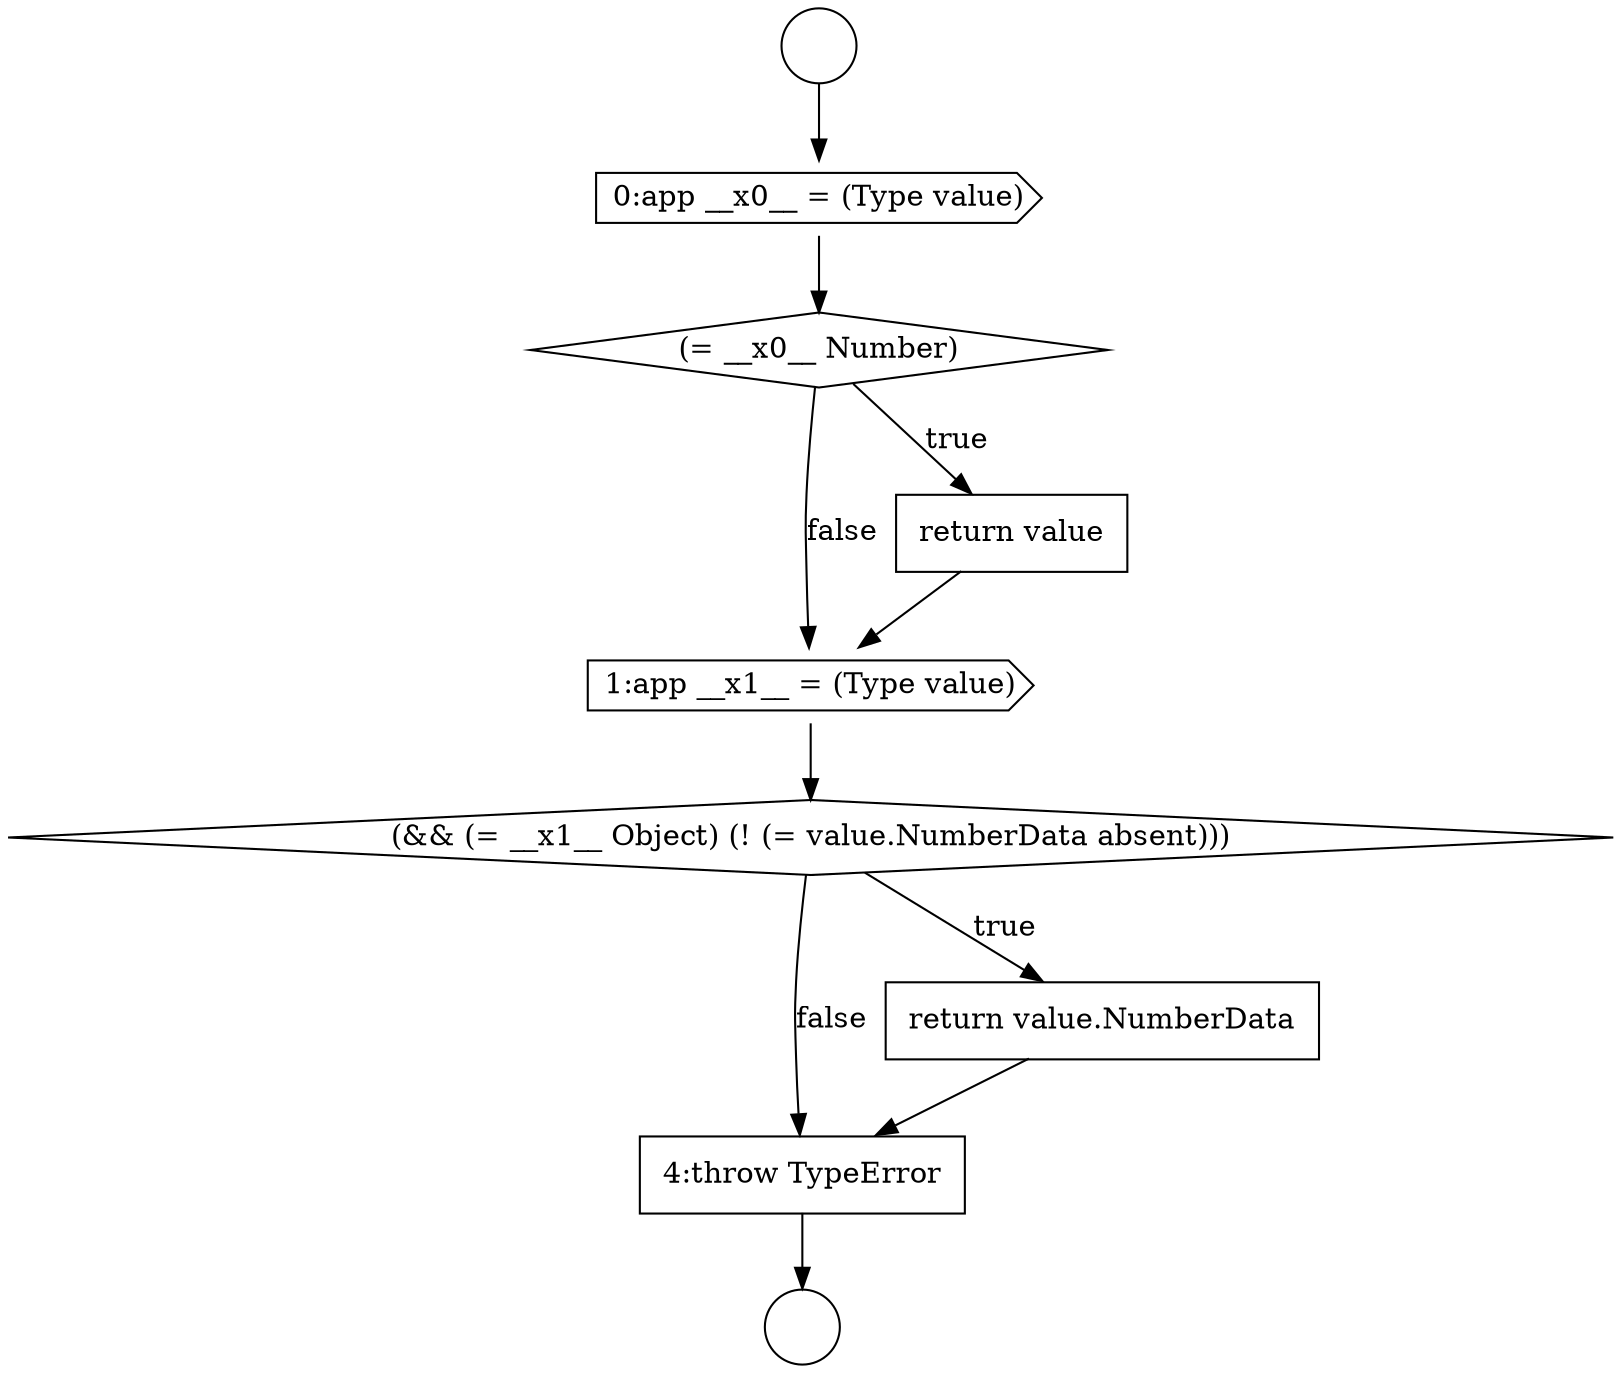 digraph {
  node11848 [shape=cds, label=<<font color="black">1:app __x1__ = (Type value)</font>> color="black" fillcolor="white" style=filled]
  node11844 [shape=circle label=" " color="black" fillcolor="white" style=filled]
  node11849 [shape=diamond, label=<<font color="black">(&amp;&amp; (= __x1__ Object) (! (= value.NumberData absent)))</font>> color="black" fillcolor="white" style=filled]
  node11845 [shape=cds, label=<<font color="black">0:app __x0__ = (Type value)</font>> color="black" fillcolor="white" style=filled]
  node11851 [shape=none, margin=0, label=<<font color="black">
    <table border="0" cellborder="1" cellspacing="0" cellpadding="10">
      <tr><td align="left">4:throw TypeError</td></tr>
    </table>
  </font>> color="black" fillcolor="white" style=filled]
  node11846 [shape=diamond, label=<<font color="black">(= __x0__ Number)</font>> color="black" fillcolor="white" style=filled]
  node11847 [shape=none, margin=0, label=<<font color="black">
    <table border="0" cellborder="1" cellspacing="0" cellpadding="10">
      <tr><td align="left">return value</td></tr>
    </table>
  </font>> color="black" fillcolor="white" style=filled]
  node11850 [shape=none, margin=0, label=<<font color="black">
    <table border="0" cellborder="1" cellspacing="0" cellpadding="10">
      <tr><td align="left">return value.NumberData</td></tr>
    </table>
  </font>> color="black" fillcolor="white" style=filled]
  node11843 [shape=circle label=" " color="black" fillcolor="white" style=filled]
  node11851 -> node11844 [ color="black"]
  node11845 -> node11846 [ color="black"]
  node11849 -> node11850 [label=<<font color="black">true</font>> color="black"]
  node11849 -> node11851 [label=<<font color="black">false</font>> color="black"]
  node11843 -> node11845 [ color="black"]
  node11847 -> node11848 [ color="black"]
  node11846 -> node11847 [label=<<font color="black">true</font>> color="black"]
  node11846 -> node11848 [label=<<font color="black">false</font>> color="black"]
  node11848 -> node11849 [ color="black"]
  node11850 -> node11851 [ color="black"]
}
